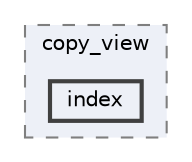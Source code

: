 digraph "/home/jam/Research/IRES-2025/dev/src/llm-scripts/testing/hypothesis-testing/hyp-env/lib/python3.12/site-packages/pandas/tests/copy_view/index"
{
 // LATEX_PDF_SIZE
  bgcolor="transparent";
  edge [fontname=Helvetica,fontsize=10,labelfontname=Helvetica,labelfontsize=10];
  node [fontname=Helvetica,fontsize=10,shape=box,height=0.2,width=0.4];
  compound=true
  subgraph clusterdir_02c333384183017b404532cda5de852a {
    graph [ bgcolor="#edf0f7", pencolor="grey50", label="copy_view", fontname=Helvetica,fontsize=10 style="filled,dashed", URL="dir_02c333384183017b404532cda5de852a.html",tooltip=""]
  dir_6f79f7841c24412607c0e2885c0e61b3 [label="index", fillcolor="#edf0f7", color="grey25", style="filled,bold", URL="dir_6f79f7841c24412607c0e2885c0e61b3.html",tooltip=""];
  }
}
